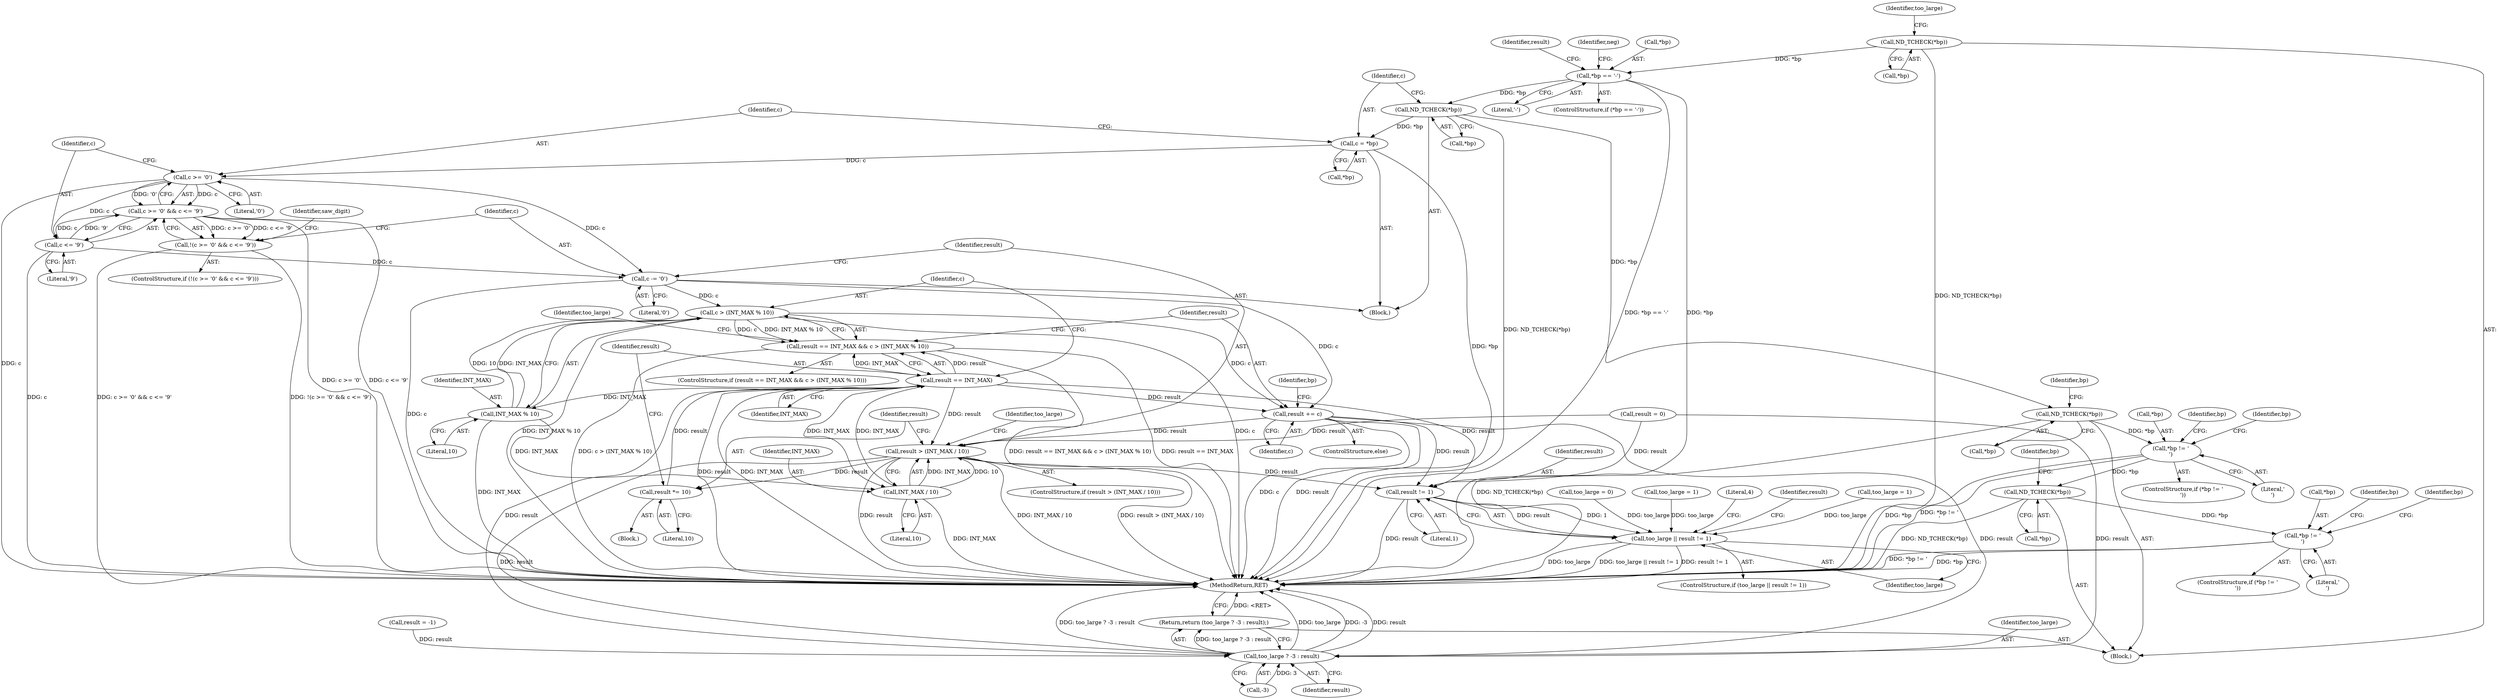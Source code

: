 digraph "0_tcpdump_db24063b01cba8e9d4d88b7d8ac70c9000c104e4@pointer" {
"1000130" [label="(Call,*bp == '-')"];
"1000120" [label="(Call,ND_TCHECK(*bp))"];
"1000155" [label="(Call,ND_TCHECK(*bp))"];
"1000158" [label="(Call,c = *bp)"];
"1000165" [label="(Call,c >= '0')"];
"1000164" [label="(Call,c >= '0' && c <= '9')"];
"1000163" [label="(Call,!(c >= '0' && c <= '9'))"];
"1000168" [label="(Call,c <= '9')"];
"1000180" [label="(Call,c -= '0')"];
"1000203" [label="(Call,c > (INT_MAX % 10))"];
"1000199" [label="(Call,result == INT_MAX && c > (INT_MAX % 10))"];
"1000213" [label="(Call,result += c)"];
"1000184" [label="(Call,result > (INT_MAX / 10))"];
"1000195" [label="(Call,result *= 10)"];
"1000200" [label="(Call,result == INT_MAX)"];
"1000186" [label="(Call,INT_MAX / 10)"];
"1000205" [label="(Call,INT_MAX % 10)"];
"1000279" [label="(Call,result != 1)"];
"1000277" [label="(Call,too_large || result != 1)"];
"1000290" [label="(Call,too_large ? -3 : result)"];
"1000289" [label="(Return,return (too_large ? -3 : result);)"];
"1000232" [label="(Call,ND_TCHECK(*bp))"];
"1000236" [label="(Call,*bp != '\r')"];
"1000253" [label="(Call,ND_TCHECK(*bp))"];
"1000257" [label="(Call,*bp != '\n')"];
"1000292" [label="(Call,-3)"];
"1000182" [label="(Literal,'0')"];
"1000242" [label="(Identifier,bp)"];
"1000258" [label="(Call,*bp)"];
"1000311" [label="(MethodReturn,RET)"];
"1000186" [label="(Call,INT_MAX / 10)"];
"1000257" [label="(Call,*bp != '\n')"];
"1000232" [label="(Call,ND_TCHECK(*bp))"];
"1000212" [label="(ControlStructure,else)"];
"1000277" [label="(Call,too_large || result != 1)"];
"1000213" [label="(Call,result += c)"];
"1000210" [label="(Identifier,too_large)"];
"1000156" [label="(Call,*bp)"];
"1000290" [label="(Call,too_large ? -3 : result)"];
"1000124" [label="(Identifier,too_large)"];
"1000217" [label="(Identifier,bp)"];
"1000162" [label="(ControlStructure,if (!(c >= '0' && c <= '9')))"];
"1000233" [label="(Call,*bp)"];
"1000195" [label="(Call,result *= 10)"];
"1000170" [label="(Literal,'9')"];
"1000209" [label="(Call,too_large = 1)"];
"1000236" [label="(Call,*bp != '\r')"];
"1000123" [label="(Call,too_large = 0)"];
"1000143" [label="(Identifier,result)"];
"1000291" [label="(Identifier,too_large)"];
"1000167" [label="(Literal,'0')"];
"1000256" [label="(ControlStructure,if (*bp != '\n'))"];
"1000215" [label="(Identifier,c)"];
"1000205" [label="(Call,INT_MAX % 10)"];
"1000206" [label="(Identifier,INT_MAX)"];
"1000109" [label="(Block,)"];
"1000120" [label="(Call,ND_TCHECK(*bp))"];
"1000142" [label="(Call,result = 0)"];
"1000164" [label="(Call,c >= '0' && c <= '9')"];
"1000136" [label="(Identifier,neg)"];
"1000160" [label="(Call,*bp)"];
"1000169" [label="(Identifier,c)"];
"1000200" [label="(Call,result == INT_MAX)"];
"1000245" [label="(Identifier,bp)"];
"1000168" [label="(Call,c <= '9')"];
"1000149" [label="(Block,)"];
"1000263" [label="(Identifier,bp)"];
"1000260" [label="(Literal,'\n')"];
"1000285" [label="(Call,result = -1)"];
"1000279" [label="(Call,result != 1)"];
"1000281" [label="(Literal,1)"];
"1000294" [label="(Identifier,result)"];
"1000130" [label="(Call,*bp == '-')"];
"1000155" [label="(Call,ND_TCHECK(*bp))"];
"1000204" [label="(Identifier,c)"];
"1000190" [label="(Call,too_large = 1)"];
"1000289" [label="(Return,return (too_large ? -3 : result);)"];
"1000183" [label="(ControlStructure,if (result > (INT_MAX / 10)))"];
"1000133" [label="(Literal,'-')"];
"1000131" [label="(Call,*bp)"];
"1000253" [label="(Call,ND_TCHECK(*bp))"];
"1000280" [label="(Identifier,result)"];
"1000174" [label="(Identifier,saw_digit)"];
"1000276" [label="(ControlStructure,if (too_large || result != 1))"];
"1000259" [label="(Identifier,bp)"];
"1000158" [label="(Call,c = *bp)"];
"1000121" [label="(Call,*bp)"];
"1000254" [label="(Call,*bp)"];
"1000278" [label="(Identifier,too_large)"];
"1000197" [label="(Literal,10)"];
"1000166" [label="(Identifier,c)"];
"1000188" [label="(Literal,10)"];
"1000198" [label="(ControlStructure,if (result == INT_MAX && c > (INT_MAX % 10)))"];
"1000196" [label="(Identifier,result)"];
"1000191" [label="(Identifier,too_large)"];
"1000194" [label="(Block,)"];
"1000180" [label="(Call,c -= '0')"];
"1000284" [label="(Literal,4)"];
"1000165" [label="(Call,c >= '0')"];
"1000286" [label="(Identifier,result)"];
"1000184" [label="(Call,result > (INT_MAX / 10))"];
"1000214" [label="(Identifier,result)"];
"1000203" [label="(Call,c > (INT_MAX % 10))"];
"1000129" [label="(ControlStructure,if (*bp == '-'))"];
"1000237" [label="(Call,*bp)"];
"1000266" [label="(Identifier,bp)"];
"1000207" [label="(Literal,10)"];
"1000159" [label="(Identifier,c)"];
"1000187" [label="(Identifier,INT_MAX)"];
"1000163" [label="(Call,!(c >= '0' && c <= '9'))"];
"1000235" [label="(ControlStructure,if (*bp != '\r'))"];
"1000202" [label="(Identifier,INT_MAX)"];
"1000238" [label="(Identifier,bp)"];
"1000201" [label="(Identifier,result)"];
"1000185" [label="(Identifier,result)"];
"1000199" [label="(Call,result == INT_MAX && c > (INT_MAX % 10))"];
"1000239" [label="(Literal,'\r')"];
"1000181" [label="(Identifier,c)"];
"1000130" -> "1000129"  [label="AST: "];
"1000130" -> "1000133"  [label="CFG: "];
"1000131" -> "1000130"  [label="AST: "];
"1000133" -> "1000130"  [label="AST: "];
"1000136" -> "1000130"  [label="CFG: "];
"1000143" -> "1000130"  [label="CFG: "];
"1000130" -> "1000311"  [label="DDG: *bp == '-'"];
"1000130" -> "1000311"  [label="DDG: *bp"];
"1000120" -> "1000130"  [label="DDG: *bp"];
"1000130" -> "1000155"  [label="DDG: *bp"];
"1000120" -> "1000109"  [label="AST: "];
"1000120" -> "1000121"  [label="CFG: "];
"1000121" -> "1000120"  [label="AST: "];
"1000124" -> "1000120"  [label="CFG: "];
"1000120" -> "1000311"  [label="DDG: ND_TCHECK(*bp)"];
"1000155" -> "1000149"  [label="AST: "];
"1000155" -> "1000156"  [label="CFG: "];
"1000156" -> "1000155"  [label="AST: "];
"1000159" -> "1000155"  [label="CFG: "];
"1000155" -> "1000311"  [label="DDG: ND_TCHECK(*bp)"];
"1000155" -> "1000158"  [label="DDG: *bp"];
"1000155" -> "1000232"  [label="DDG: *bp"];
"1000158" -> "1000149"  [label="AST: "];
"1000158" -> "1000160"  [label="CFG: "];
"1000159" -> "1000158"  [label="AST: "];
"1000160" -> "1000158"  [label="AST: "];
"1000166" -> "1000158"  [label="CFG: "];
"1000158" -> "1000311"  [label="DDG: *bp"];
"1000158" -> "1000165"  [label="DDG: c"];
"1000165" -> "1000164"  [label="AST: "];
"1000165" -> "1000167"  [label="CFG: "];
"1000166" -> "1000165"  [label="AST: "];
"1000167" -> "1000165"  [label="AST: "];
"1000169" -> "1000165"  [label="CFG: "];
"1000164" -> "1000165"  [label="CFG: "];
"1000165" -> "1000311"  [label="DDG: c"];
"1000165" -> "1000164"  [label="DDG: c"];
"1000165" -> "1000164"  [label="DDG: '0'"];
"1000165" -> "1000168"  [label="DDG: c"];
"1000165" -> "1000180"  [label="DDG: c"];
"1000164" -> "1000163"  [label="AST: "];
"1000164" -> "1000168"  [label="CFG: "];
"1000168" -> "1000164"  [label="AST: "];
"1000163" -> "1000164"  [label="CFG: "];
"1000164" -> "1000311"  [label="DDG: c <= '9'"];
"1000164" -> "1000311"  [label="DDG: c >= '0'"];
"1000164" -> "1000163"  [label="DDG: c >= '0'"];
"1000164" -> "1000163"  [label="DDG: c <= '9'"];
"1000168" -> "1000164"  [label="DDG: c"];
"1000168" -> "1000164"  [label="DDG: '9'"];
"1000163" -> "1000162"  [label="AST: "];
"1000174" -> "1000163"  [label="CFG: "];
"1000181" -> "1000163"  [label="CFG: "];
"1000163" -> "1000311"  [label="DDG: c >= '0' && c <= '9'"];
"1000163" -> "1000311"  [label="DDG: !(c >= '0' && c <= '9')"];
"1000168" -> "1000170"  [label="CFG: "];
"1000169" -> "1000168"  [label="AST: "];
"1000170" -> "1000168"  [label="AST: "];
"1000168" -> "1000311"  [label="DDG: c"];
"1000168" -> "1000180"  [label="DDG: c"];
"1000180" -> "1000149"  [label="AST: "];
"1000180" -> "1000182"  [label="CFG: "];
"1000181" -> "1000180"  [label="AST: "];
"1000182" -> "1000180"  [label="AST: "];
"1000185" -> "1000180"  [label="CFG: "];
"1000180" -> "1000311"  [label="DDG: c"];
"1000180" -> "1000203"  [label="DDG: c"];
"1000180" -> "1000213"  [label="DDG: c"];
"1000203" -> "1000199"  [label="AST: "];
"1000203" -> "1000205"  [label="CFG: "];
"1000204" -> "1000203"  [label="AST: "];
"1000205" -> "1000203"  [label="AST: "];
"1000199" -> "1000203"  [label="CFG: "];
"1000203" -> "1000311"  [label="DDG: INT_MAX % 10"];
"1000203" -> "1000311"  [label="DDG: c"];
"1000203" -> "1000199"  [label="DDG: c"];
"1000203" -> "1000199"  [label="DDG: INT_MAX % 10"];
"1000205" -> "1000203"  [label="DDG: INT_MAX"];
"1000205" -> "1000203"  [label="DDG: 10"];
"1000203" -> "1000213"  [label="DDG: c"];
"1000199" -> "1000198"  [label="AST: "];
"1000199" -> "1000200"  [label="CFG: "];
"1000200" -> "1000199"  [label="AST: "];
"1000210" -> "1000199"  [label="CFG: "];
"1000214" -> "1000199"  [label="CFG: "];
"1000199" -> "1000311"  [label="DDG: result == INT_MAX"];
"1000199" -> "1000311"  [label="DDG: c > (INT_MAX % 10)"];
"1000199" -> "1000311"  [label="DDG: result == INT_MAX && c > (INT_MAX % 10)"];
"1000200" -> "1000199"  [label="DDG: result"];
"1000200" -> "1000199"  [label="DDG: INT_MAX"];
"1000213" -> "1000212"  [label="AST: "];
"1000213" -> "1000215"  [label="CFG: "];
"1000214" -> "1000213"  [label="AST: "];
"1000215" -> "1000213"  [label="AST: "];
"1000217" -> "1000213"  [label="CFG: "];
"1000213" -> "1000311"  [label="DDG: result"];
"1000213" -> "1000311"  [label="DDG: c"];
"1000213" -> "1000184"  [label="DDG: result"];
"1000200" -> "1000213"  [label="DDG: result"];
"1000213" -> "1000279"  [label="DDG: result"];
"1000213" -> "1000290"  [label="DDG: result"];
"1000184" -> "1000183"  [label="AST: "];
"1000184" -> "1000186"  [label="CFG: "];
"1000185" -> "1000184"  [label="AST: "];
"1000186" -> "1000184"  [label="AST: "];
"1000191" -> "1000184"  [label="CFG: "];
"1000196" -> "1000184"  [label="CFG: "];
"1000184" -> "1000311"  [label="DDG: result"];
"1000184" -> "1000311"  [label="DDG: INT_MAX / 10"];
"1000184" -> "1000311"  [label="DDG: result > (INT_MAX / 10)"];
"1000200" -> "1000184"  [label="DDG: result"];
"1000142" -> "1000184"  [label="DDG: result"];
"1000186" -> "1000184"  [label="DDG: INT_MAX"];
"1000186" -> "1000184"  [label="DDG: 10"];
"1000184" -> "1000195"  [label="DDG: result"];
"1000184" -> "1000279"  [label="DDG: result"];
"1000184" -> "1000290"  [label="DDG: result"];
"1000195" -> "1000194"  [label="AST: "];
"1000195" -> "1000197"  [label="CFG: "];
"1000196" -> "1000195"  [label="AST: "];
"1000197" -> "1000195"  [label="AST: "];
"1000201" -> "1000195"  [label="CFG: "];
"1000195" -> "1000200"  [label="DDG: result"];
"1000200" -> "1000202"  [label="CFG: "];
"1000201" -> "1000200"  [label="AST: "];
"1000202" -> "1000200"  [label="AST: "];
"1000204" -> "1000200"  [label="CFG: "];
"1000200" -> "1000311"  [label="DDG: result"];
"1000200" -> "1000311"  [label="DDG: INT_MAX"];
"1000200" -> "1000186"  [label="DDG: INT_MAX"];
"1000186" -> "1000200"  [label="DDG: INT_MAX"];
"1000200" -> "1000205"  [label="DDG: INT_MAX"];
"1000200" -> "1000279"  [label="DDG: result"];
"1000200" -> "1000290"  [label="DDG: result"];
"1000186" -> "1000188"  [label="CFG: "];
"1000187" -> "1000186"  [label="AST: "];
"1000188" -> "1000186"  [label="AST: "];
"1000186" -> "1000311"  [label="DDG: INT_MAX"];
"1000205" -> "1000186"  [label="DDG: INT_MAX"];
"1000205" -> "1000207"  [label="CFG: "];
"1000206" -> "1000205"  [label="AST: "];
"1000207" -> "1000205"  [label="AST: "];
"1000205" -> "1000311"  [label="DDG: INT_MAX"];
"1000279" -> "1000277"  [label="AST: "];
"1000279" -> "1000281"  [label="CFG: "];
"1000280" -> "1000279"  [label="AST: "];
"1000281" -> "1000279"  [label="AST: "];
"1000277" -> "1000279"  [label="CFG: "];
"1000279" -> "1000311"  [label="DDG: result"];
"1000279" -> "1000277"  [label="DDG: result"];
"1000279" -> "1000277"  [label="DDG: 1"];
"1000142" -> "1000279"  [label="DDG: result"];
"1000277" -> "1000276"  [label="AST: "];
"1000277" -> "1000278"  [label="CFG: "];
"1000278" -> "1000277"  [label="AST: "];
"1000284" -> "1000277"  [label="CFG: "];
"1000286" -> "1000277"  [label="CFG: "];
"1000277" -> "1000311"  [label="DDG: too_large"];
"1000277" -> "1000311"  [label="DDG: too_large || result != 1"];
"1000277" -> "1000311"  [label="DDG: result != 1"];
"1000209" -> "1000277"  [label="DDG: too_large"];
"1000190" -> "1000277"  [label="DDG: too_large"];
"1000123" -> "1000277"  [label="DDG: too_large"];
"1000290" -> "1000289"  [label="AST: "];
"1000290" -> "1000292"  [label="CFG: "];
"1000290" -> "1000294"  [label="CFG: "];
"1000291" -> "1000290"  [label="AST: "];
"1000292" -> "1000290"  [label="AST: "];
"1000294" -> "1000290"  [label="AST: "];
"1000289" -> "1000290"  [label="CFG: "];
"1000290" -> "1000311"  [label="DDG: too_large"];
"1000290" -> "1000311"  [label="DDG: -3"];
"1000290" -> "1000311"  [label="DDG: result"];
"1000290" -> "1000311"  [label="DDG: too_large ? -3 : result"];
"1000290" -> "1000289"  [label="DDG: too_large ? -3 : result"];
"1000292" -> "1000290"  [label="DDG: 3"];
"1000285" -> "1000290"  [label="DDG: result"];
"1000142" -> "1000290"  [label="DDG: result"];
"1000289" -> "1000109"  [label="AST: "];
"1000311" -> "1000289"  [label="CFG: "];
"1000289" -> "1000311"  [label="DDG: <RET>"];
"1000232" -> "1000109"  [label="AST: "];
"1000232" -> "1000233"  [label="CFG: "];
"1000233" -> "1000232"  [label="AST: "];
"1000238" -> "1000232"  [label="CFG: "];
"1000232" -> "1000311"  [label="DDG: ND_TCHECK(*bp)"];
"1000232" -> "1000236"  [label="DDG: *bp"];
"1000236" -> "1000235"  [label="AST: "];
"1000236" -> "1000239"  [label="CFG: "];
"1000237" -> "1000236"  [label="AST: "];
"1000239" -> "1000236"  [label="AST: "];
"1000242" -> "1000236"  [label="CFG: "];
"1000245" -> "1000236"  [label="CFG: "];
"1000236" -> "1000311"  [label="DDG: *bp"];
"1000236" -> "1000311"  [label="DDG: *bp != '\r'"];
"1000236" -> "1000253"  [label="DDG: *bp"];
"1000253" -> "1000109"  [label="AST: "];
"1000253" -> "1000254"  [label="CFG: "];
"1000254" -> "1000253"  [label="AST: "];
"1000259" -> "1000253"  [label="CFG: "];
"1000253" -> "1000311"  [label="DDG: ND_TCHECK(*bp)"];
"1000253" -> "1000257"  [label="DDG: *bp"];
"1000257" -> "1000256"  [label="AST: "];
"1000257" -> "1000260"  [label="CFG: "];
"1000258" -> "1000257"  [label="AST: "];
"1000260" -> "1000257"  [label="AST: "];
"1000263" -> "1000257"  [label="CFG: "];
"1000266" -> "1000257"  [label="CFG: "];
"1000257" -> "1000311"  [label="DDG: *bp"];
"1000257" -> "1000311"  [label="DDG: *bp != '\n'"];
}
